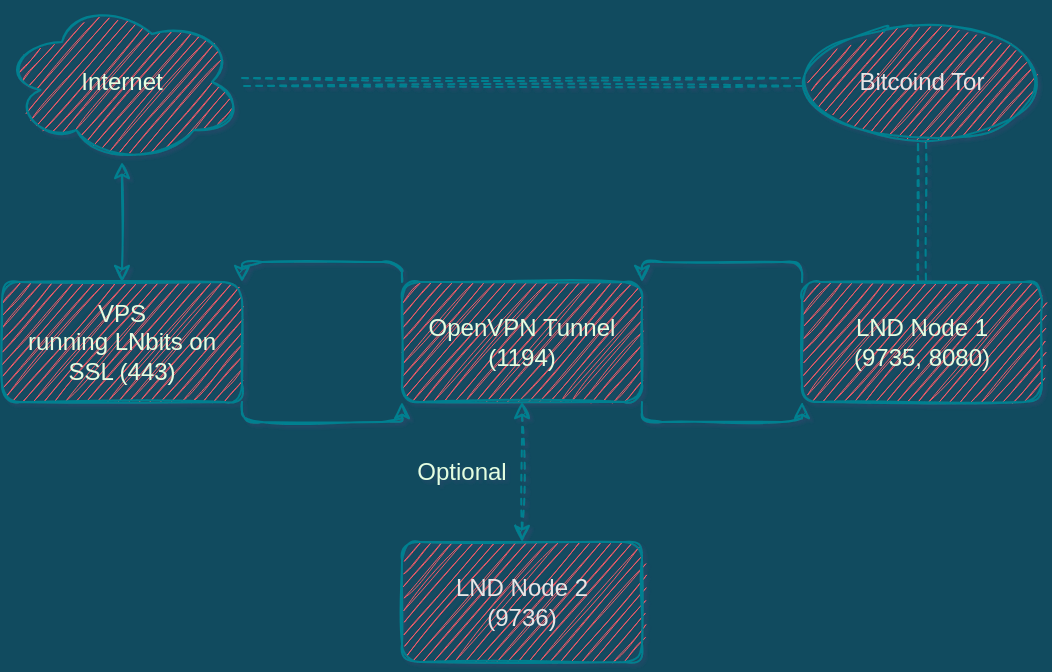<mxfile version="16.6.5" type="github">
  <diagram id="f2ft8yqFwmNnthZ0CB6P" name="Page-1">
    <mxGraphModel dx="2094" dy="1313" grid="1" gridSize="10" guides="1" tooltips="1" connect="1" arrows="1" fold="1" page="1" pageScale="1" pageWidth="200" pageHeight="390" background="#114B5F" math="0" shadow="1">
      <root>
        <mxCell id="0" />
        <mxCell id="1" parent="0" />
        <mxCell id="B4CApN_U5xcei9GQMjOe-3" value="" style="edgeStyle=orthogonalEdgeStyle;rounded=1;orthogonalLoop=1;jettySize=auto;html=1;startArrow=classic;startFill=1;labelBackgroundColor=#114B5F;strokeColor=#028090;fontColor=#E4FDE1;sketch=1;" parent="1" source="B4CApN_U5xcei9GQMjOe-1" target="B4CApN_U5xcei9GQMjOe-2" edge="1">
          <mxGeometry relative="1" as="geometry" />
        </mxCell>
        <mxCell id="B4CApN_U5xcei9GQMjOe-1" value="Internet" style="ellipse;shape=cloud;whiteSpace=wrap;html=1;fillColor=#F45B69;strokeColor=#028090;fontColor=#E4FDE1;rounded=1;sketch=1;" parent="1" vertex="1">
          <mxGeometry x="230" y="31" width="120" height="80" as="geometry" />
        </mxCell>
        <mxCell id="B4CApN_U5xcei9GQMjOe-5" value="" style="edgeStyle=orthogonalEdgeStyle;rounded=1;orthogonalLoop=1;jettySize=auto;html=1;startArrow=none;startFill=0;labelBackgroundColor=#114B5F;strokeColor=#028090;fontColor=#E4FDE1;sketch=1;exitX=1;exitY=1;exitDx=0;exitDy=0;entryX=0;entryY=1;entryDx=0;entryDy=0;" parent="1" source="B4CApN_U5xcei9GQMjOe-2" target="B4CApN_U5xcei9GQMjOe-4" edge="1">
          <mxGeometry relative="1" as="geometry">
            <Array as="points">
              <mxPoint x="350" y="241" />
              <mxPoint x="430" y="241" />
            </Array>
          </mxGeometry>
        </mxCell>
        <mxCell id="B4CApN_U5xcei9GQMjOe-2" value="VPS &lt;br&gt;running LNbits on SSL (443)" style="whiteSpace=wrap;html=1;fillColor=#F45B69;strokeColor=#028090;fontColor=#E4FDE1;rounded=1;sketch=1;" parent="1" vertex="1">
          <mxGeometry x="230" y="171" width="120" height="60" as="geometry" />
        </mxCell>
        <mxCell id="B4CApN_U5xcei9GQMjOe-7" value="" style="edgeStyle=orthogonalEdgeStyle;rounded=1;orthogonalLoop=1;jettySize=auto;html=1;startArrow=none;startFill=0;labelBackgroundColor=#114B5F;strokeColor=#028090;fontColor=#E4FDE1;sketch=1;exitX=1;exitY=1;exitDx=0;exitDy=0;entryX=0;entryY=1;entryDx=0;entryDy=0;" parent="1" source="B4CApN_U5xcei9GQMjOe-4" target="B4CApN_U5xcei9GQMjOe-6" edge="1">
          <mxGeometry relative="1" as="geometry">
            <Array as="points">
              <mxPoint x="550" y="241" />
              <mxPoint x="630" y="241" />
            </Array>
          </mxGeometry>
        </mxCell>
        <mxCell id="B4CApN_U5xcei9GQMjOe-9" value="" style="edgeStyle=orthogonalEdgeStyle;rounded=1;orthogonalLoop=1;jettySize=auto;html=1;strokeColor=#028090;shadow=0;sketch=1;dashed=1;startArrow=classic;startFill=1;labelBackgroundColor=#114B5F;fontColor=#E4FDE1;" parent="1" source="B4CApN_U5xcei9GQMjOe-4" target="B4CApN_U5xcei9GQMjOe-8" edge="1">
          <mxGeometry relative="1" as="geometry" />
        </mxCell>
        <mxCell id="B4CApN_U5xcei9GQMjOe-4" value="OpenVPN Tunnel&lt;br&gt;(1194)" style="whiteSpace=wrap;html=1;fillColor=#F45B69;strokeColor=#028090;fontColor=#E4FDE1;rounded=1;sketch=1;" parent="1" vertex="1">
          <mxGeometry x="430" y="171" width="120" height="60" as="geometry" />
        </mxCell>
        <mxCell id="B4CApN_U5xcei9GQMjOe-12" value="" style="edgeStyle=orthogonalEdgeStyle;shape=link;rounded=1;sketch=1;orthogonalLoop=1;jettySize=auto;html=1;shadow=0;dashed=1;startArrow=classic;startFill=1;strokeColor=#028090;labelBackgroundColor=#114B5F;fontColor=#E4FDE1;" parent="1" source="B4CApN_U5xcei9GQMjOe-6" target="B4CApN_U5xcei9GQMjOe-11" edge="1">
          <mxGeometry relative="1" as="geometry" />
        </mxCell>
        <mxCell id="B4CApN_U5xcei9GQMjOe-6" value="LND Node 1&lt;br&gt;(9735, 8080)" style="whiteSpace=wrap;html=1;fillColor=#F45B69;strokeColor=#028090;fontColor=#E4FDE1;rounded=1;sketch=1;" parent="1" vertex="1">
          <mxGeometry x="630" y="171" width="120" height="60" as="geometry" />
        </mxCell>
        <mxCell id="B4CApN_U5xcei9GQMjOe-8" value="&lt;font color=&quot;#e6e6e6&quot;&gt;LND Node 2&lt;br&gt;(9736)&lt;/font&gt;" style="whiteSpace=wrap;html=1;strokeColor=#028090;fillColor=#F45B69;fontColor=#E4FDE1;rounded=1;sketch=1;" parent="1" vertex="1">
          <mxGeometry x="430" y="301" width="120" height="60" as="geometry" />
        </mxCell>
        <mxCell id="B4CApN_U5xcei9GQMjOe-10" value="Optional" style="text;html=1;strokeColor=none;fillColor=none;align=center;verticalAlign=middle;whiteSpace=wrap;rounded=1;fontColor=#E4FDE1;sketch=1;" parent="1" vertex="1">
          <mxGeometry x="430" y="251" width="60" height="30" as="geometry" />
        </mxCell>
        <mxCell id="B4CApN_U5xcei9GQMjOe-14" value="" style="edgeStyle=orthogonalEdgeStyle;shape=link;rounded=1;sketch=1;orthogonalLoop=1;jettySize=auto;html=1;shadow=0;dashed=1;startArrow=classic;startFill=1;strokeColor=#028090;labelBackgroundColor=#114B5F;fontColor=#E4FDE1;" parent="1" source="B4CApN_U5xcei9GQMjOe-11" target="B4CApN_U5xcei9GQMjOe-1" edge="1">
          <mxGeometry relative="1" as="geometry">
            <mxPoint x="530" y="61" as="targetPoint" />
          </mxGeometry>
        </mxCell>
        <mxCell id="B4CApN_U5xcei9GQMjOe-11" value="&lt;font color=&quot;#e6e6e6&quot;&gt;Bitcoind Tor&lt;/font&gt;" style="ellipse;whiteSpace=wrap;html=1;strokeColor=#028090;fillColor=#F45B69;fontColor=#E4FDE1;rounded=1;sketch=1;" parent="1" vertex="1">
          <mxGeometry x="630" y="41" width="120" height="60" as="geometry" />
        </mxCell>
        <mxCell id="B4CApN_U5xcei9GQMjOe-15" value="" style="edgeStyle=orthogonalEdgeStyle;rounded=1;orthogonalLoop=1;jettySize=auto;html=1;startArrow=none;startFill=0;labelBackgroundColor=#114B5F;strokeColor=#028090;fontColor=#E4FDE1;sketch=1;entryX=1;entryY=0;entryDx=0;entryDy=0;exitX=0;exitY=0;exitDx=0;exitDy=0;" parent="1" source="B4CApN_U5xcei9GQMjOe-6" target="B4CApN_U5xcei9GQMjOe-4" edge="1">
          <mxGeometry relative="1" as="geometry">
            <mxPoint x="560" y="211" as="sourcePoint" />
            <mxPoint x="640" y="211" as="targetPoint" />
            <Array as="points">
              <mxPoint x="630" y="161" />
              <mxPoint x="550" y="161" />
            </Array>
          </mxGeometry>
        </mxCell>
        <mxCell id="B4CApN_U5xcei9GQMjOe-16" value="" style="edgeStyle=orthogonalEdgeStyle;rounded=1;orthogonalLoop=1;jettySize=auto;html=1;startArrow=none;startFill=0;labelBackgroundColor=#114B5F;strokeColor=#028090;fontColor=#E4FDE1;sketch=1;exitX=0;exitY=0;exitDx=0;exitDy=0;entryX=1;entryY=0;entryDx=0;entryDy=0;" parent="1" source="B4CApN_U5xcei9GQMjOe-4" target="B4CApN_U5xcei9GQMjOe-2" edge="1">
          <mxGeometry relative="1" as="geometry">
            <mxPoint x="570" y="221" as="sourcePoint" />
            <mxPoint x="650" y="221" as="targetPoint" />
            <Array as="points">
              <mxPoint x="430" y="161" />
              <mxPoint x="350" y="161" />
            </Array>
          </mxGeometry>
        </mxCell>
      </root>
    </mxGraphModel>
  </diagram>
</mxfile>
